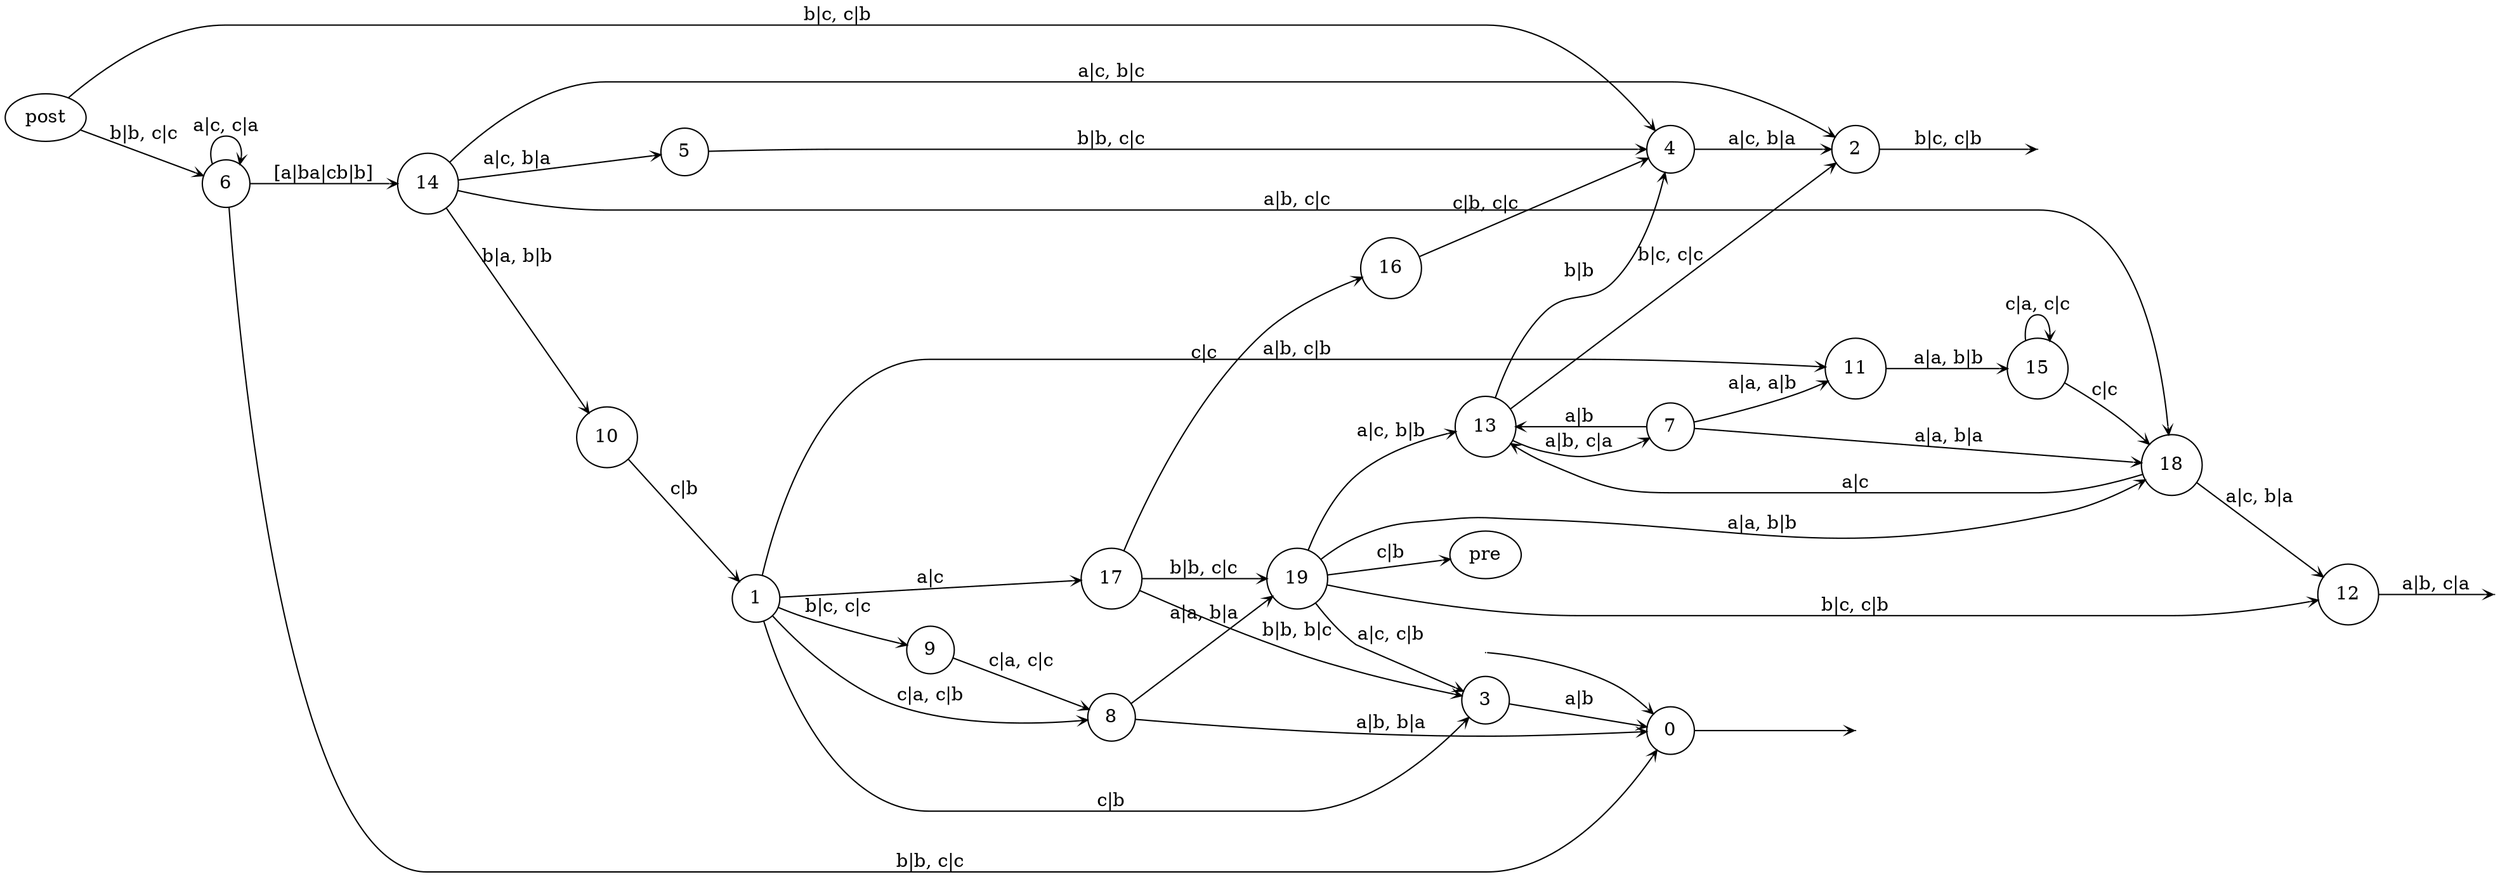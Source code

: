 digraph
{
  vcsn_context = "lat<letterset<char_letters(abc)>, letterset<char_letters(abc)>>, b"
  rankdir = LR
  edge [arrowhead = vee, arrowsize = .6]
  {
    node [shape = point, width = 0]
    I0
    F0
    F2
    F2
    F12
    F12
  }
  {
    node [shape = circle, style = rounded, width = 0.5]
    0
    1
    2
    3
    4
    5
    6
    7
    8
    9
    10
    11
    12
    13
    14
    15
    16
    17
    18
    19
  }
  I0 -> 0
  post -> 4 [label = "b|c, c|b"]
  post -> 6 [label = "b|b, c|c"]
  0 -> F0
  1 -> 3 [label = "c|b"]
  1 -> 8 [label = "c|a, c|b"]
  1 -> 9 [label = "b|c, c|c"]
  1 -> 11 [label = "a|b, c|b"]
  1 -> 17 [label = "a|c"]
  2 -> F2 [label = "b|c, c|b"]
  3 -> 0 [label = "a|b"]
  4 -> 2 [label = "a|c, b|a"]
  5 -> 4 [label = "b|b, c|c"]
  6 -> 0 [label = "b|b, c|c"]
  6 -> 6 [label = "a|c, c|a"]
  6 -> 14 [label = "[a|ba|cb|b]"]
  7 -> 11 [label = "a|a, a|b"]
  7 -> 13 [label = "a|b"]
  7 -> 18 [label = "a|a, b|a"]
  8 -> 0 [label = "a|b, b|a"]
  8 -> 19 [label = "a|a, b|a"]
  9 -> 8 [label = "c|a, c|c"]
  10 -> 1 [label = "c|b"]
  11 -> 15 [label = "a|a, b|b"]
  12 -> F12 [label = "a|b, c|a"]
  13 -> 2 [label = "b|c, c|c"]
  13 -> 4 [label = "b|b"]
  13 -> 7 [label = "a|b, c|a"]
  14 -> 2 [label = "a|c, b|c"]
  14 -> 5 [label = "a|c, b|a"]
  14 -> 10 [label = "b|a, b|b"]
  14 -> 18 [label = "a|b, c|c"]
  15 -> 15 [label = "c|a, c|c"]
  15 -> 18 [label = "c|c"]
  16 -> 4 [label = "c|b, c|c"]
  17 -> 3 [label = "b|b, b|c"]
  17 -> 16 [label = "c|c"]
  17 -> 19 [label = "b|b, c|c"]
  18 -> 12 [label = "a|c, b|a"]
  18 -> 13 [label = "a|c"]
  19 -> pre [label = "c|b"]
  19 -> 3 [label = "a|c, c|b"]
  19 -> 12 [label = "b|c, c|b"]
  19 -> 13 [label = "a|c, b|b"]
  19 -> 18 [label = "a|a, b|b"]
}

